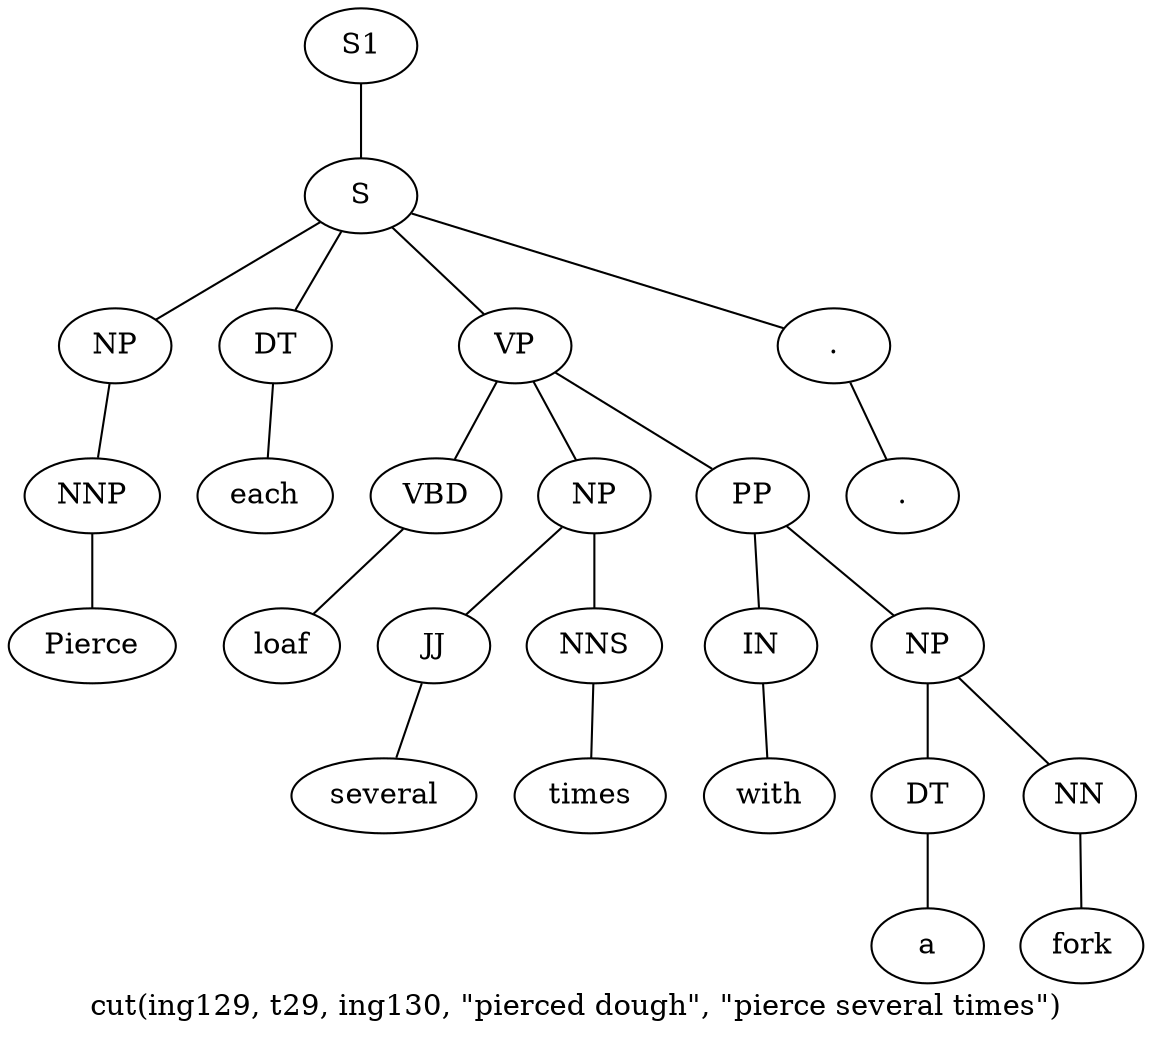 graph SyntaxGraph {
	label = "cut(ing129, t29, ing130, \"pierced dough\", \"pierce several times\")";
	Node0 [label="S1"];
	Node1 [label="S"];
	Node2 [label="NP"];
	Node3 [label="NNP"];
	Node4 [label="Pierce"];
	Node5 [label="DT"];
	Node6 [label="each"];
	Node7 [label="VP"];
	Node8 [label="VBD"];
	Node9 [label="loaf"];
	Node10 [label="NP"];
	Node11 [label="JJ"];
	Node12 [label="several"];
	Node13 [label="NNS"];
	Node14 [label="times"];
	Node15 [label="PP"];
	Node16 [label="IN"];
	Node17 [label="with"];
	Node18 [label="NP"];
	Node19 [label="DT"];
	Node20 [label="a"];
	Node21 [label="NN"];
	Node22 [label="fork"];
	Node23 [label="."];
	Node24 [label="."];

	Node0 -- Node1;
	Node1 -- Node2;
	Node1 -- Node5;
	Node1 -- Node7;
	Node1 -- Node23;
	Node2 -- Node3;
	Node3 -- Node4;
	Node5 -- Node6;
	Node7 -- Node8;
	Node7 -- Node10;
	Node7 -- Node15;
	Node8 -- Node9;
	Node10 -- Node11;
	Node10 -- Node13;
	Node11 -- Node12;
	Node13 -- Node14;
	Node15 -- Node16;
	Node15 -- Node18;
	Node16 -- Node17;
	Node18 -- Node19;
	Node18 -- Node21;
	Node19 -- Node20;
	Node21 -- Node22;
	Node23 -- Node24;
}